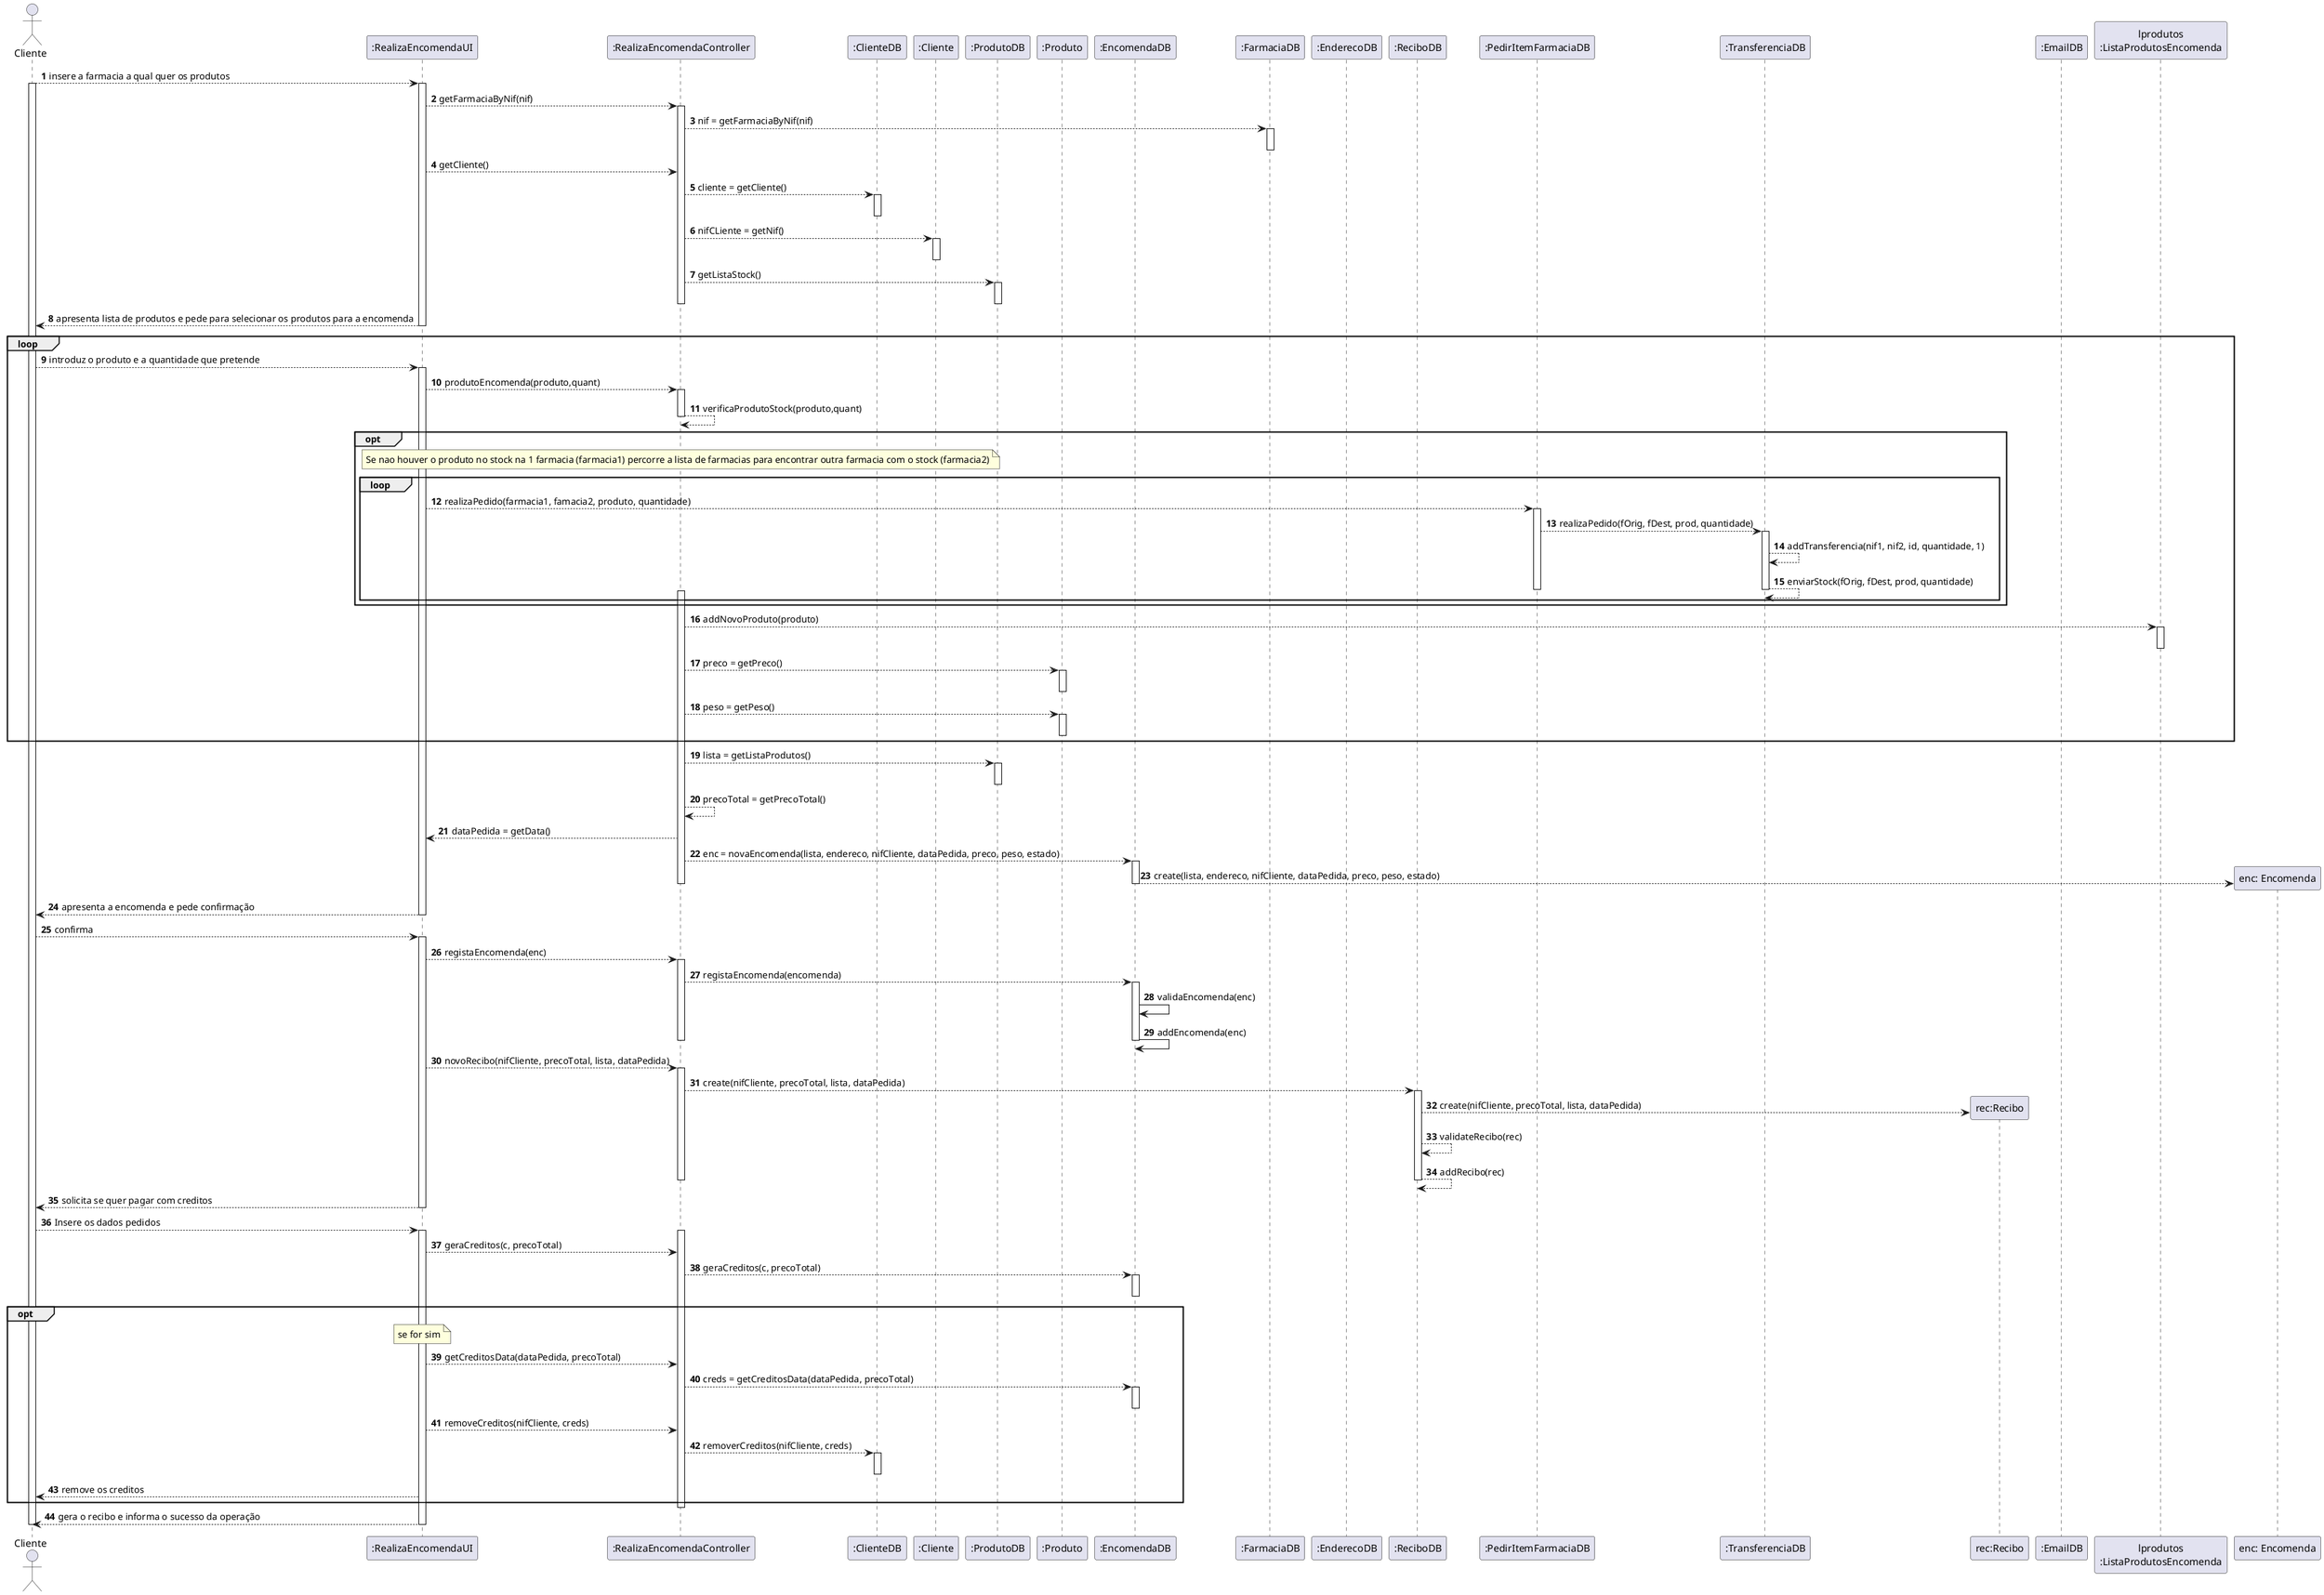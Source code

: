 @startuml
autonumber
'hide footbox
actor "Cliente" as CLI

participant ":RealizaEncomendaUI" as UI
participant ":RealizaEncomendaController" as CTRL
participant ":ClienteDB" as DH
participant ":Cliente" as CLIEN
participant ":ProdutoDB" as PDH
participant ":Produto" as PRO
participant ":EncomendaDB" as EDH
participant ":FarmaciaDB" as FDB
participant ":EnderecoDB" as END
participant ":ReciboDB" as RDH
participant ":PedirItemFarmaciaDB" as PEIC
participant ":TransferenciaDB" as TDB
participant "rec:Recibo" as REC
participant ":EmailDB" as EMDB
participant "lprodutos\n:ListaProdutosEncomenda" as LPROD
participant "enc: Encomenda" as ENC


CLI --> UI : insere a farmacia a qual quer os produtos
activate CLI
activate UI

UI --> CTRL : getFarmaciaByNif(nif)
activate CTRL

CTRL --> FDB : nif = getFarmaciaByNif(nif)
activate FDB
deactivate FDB

UI --> CTRL : getCliente()

CTRL --> DH : cliente = getCliente()
activate DH
deactivate DH

CTRL --> CLIEN : nifCLiente = getNif()
activate CLIEN
deactivate CLIEN

deactivate DH
CTRL --> PDH : getListaStock()
activate PDH
deactivate PDH

deactivate DH
deactivate CTRL

UI --> CLI : apresenta lista de produtos e pede para selecionar os produtos para a encomenda
deactivate UI


LOOP
CLI --> UI : introduz o produto e a quantidade que pretende
activate UI

UI --> CTRL : produtoEncomenda(produto,quant)
activate CTRL

CTRL --> CTRL : verificaProdutoStock(produto,quant)

OPT
note  over CTRL : Se nao houver o produto no stock na 1 farmacia (farmacia1) percorre a lista de farmacias para encontrar outra farmacia com o stock (farmacia2)

LOOP 
deactivate CTRL
UI --> PEIC : realizaPedido(farmacia1, famacia2, produto, quantidade)
activate PEIC

PEIC --> TDB : realizaPedido(fOrig, fDest, prod, quantidade)
activate TDB

TDB --> TDB: addTransferencia(nif1, nif2, id, quantidade, 1)
TDB --> TDB: enviarStock(fOrig, fDest, prod, quantidade)

deactivate TDB

deactivate PEIC

activate CTRL
END LOOP

END OPT

CTRL --> LPROD : addNovoProduto(produto)
activate LPROD

deactivate PDH
deactivate LPROD

CTRL --> PRO : preco = getPreco()
activate PRO
deactivate PRO

CTRL --> PRO : peso = getPeso()
activate PRO
deactivate PRO

END LOOP

CTRL --> PDH : lista = getListaProdutos()
activate PDH
deactivate PDH

CTRL --> CTRL : precoTotal = getPrecoTotal()

CTRL --> UI : dataPedida = getData()

CTRL --> EDH : enc = novaEncomenda(lista, endereco, nifCliente, dataPedida, preco, peso, estado)
activate EDH

EDH --> ENC ** : create(lista, endereco, nifCliente, dataPedida, preco, peso, estado)
deactivate EDH

deactivate CTRL

UI --> CLI : apresenta a encomenda e pede confirmação
deactivate UI

CLI --> UI : confirma
activate UI

UI --> CTRL : registaEncomenda(enc)
activate CTRL

CTRL --> EDH : registaEncomenda(encomenda)
activate EDH
EDH -> EDH : validaEncomenda(enc)
EDH -> EDH: addEncomenda(enc)
deactivate EDH

deactivate CTRL

UI --> CTRL : novoRecibo(nifCliente, precoTotal, lista, dataPedida)
activate CTRL

CTRL --> RDH : create(nifCliente, precoTotal, lista, dataPedida)
activate RDH

RDH --> REC ** : create(nifCliente, precoTotal, lista, dataPedida)

RDH --> RDH : validateRecibo(rec)

RDH --> RDH : addRecibo(rec)
deactivate RDH

deactivate CTRL

UI --> CLI : solicita se quer pagar com creditos
deactivate UI

CLI --> UI : Insere os dados pedidos
activate UI

activate CTRL
UI --> CTRL : geraCreditos(c, precoTotal)

CTRL --> EDH : geraCreditos(c, precoTotal)
activate EDH
deactivate EDH

OPT
note over UI : se for sim
UI --> CTRL : getCreditosData(dataPedida, precoTotal)

CTRL --> EDH : creds = getCreditosData(dataPedida, precoTotal)
activate EDH
deactivate EDH


UI --> CTRL: removeCreditos(nifCliente, creds)

CTRL --> DH : removerCreditos(nifCliente, creds)
activate DH

deactivate DH
UI --> CLI : remove os creditos

END OPT

deactivate CTRL
UI --> CLI: gera o recibo e informa o sucesso da operação
deactivate UI
deactivate CLI

@enduml